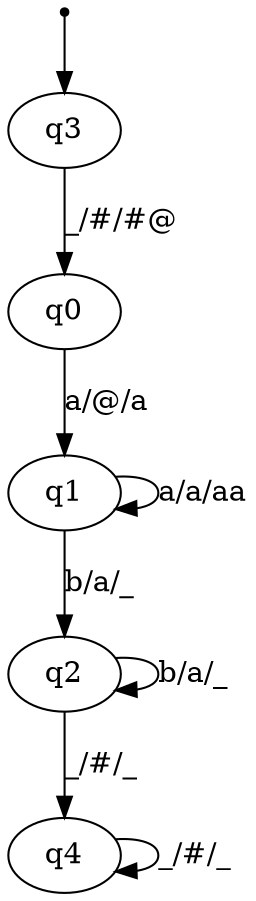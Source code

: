 digraph{
inic[shape=point];
inic->q3;
q4->q4 [label="_/#/_"];
q2->q2 [label="b/a/_"];
q1->q1 [label="a/a/aa"];
q3->q0 [label="_/#/#@"];
q0->q1 [label="a/@/a"];
q2->q4 [label="_/#/_"];
q1->q2 [label="b/a/_"];
}